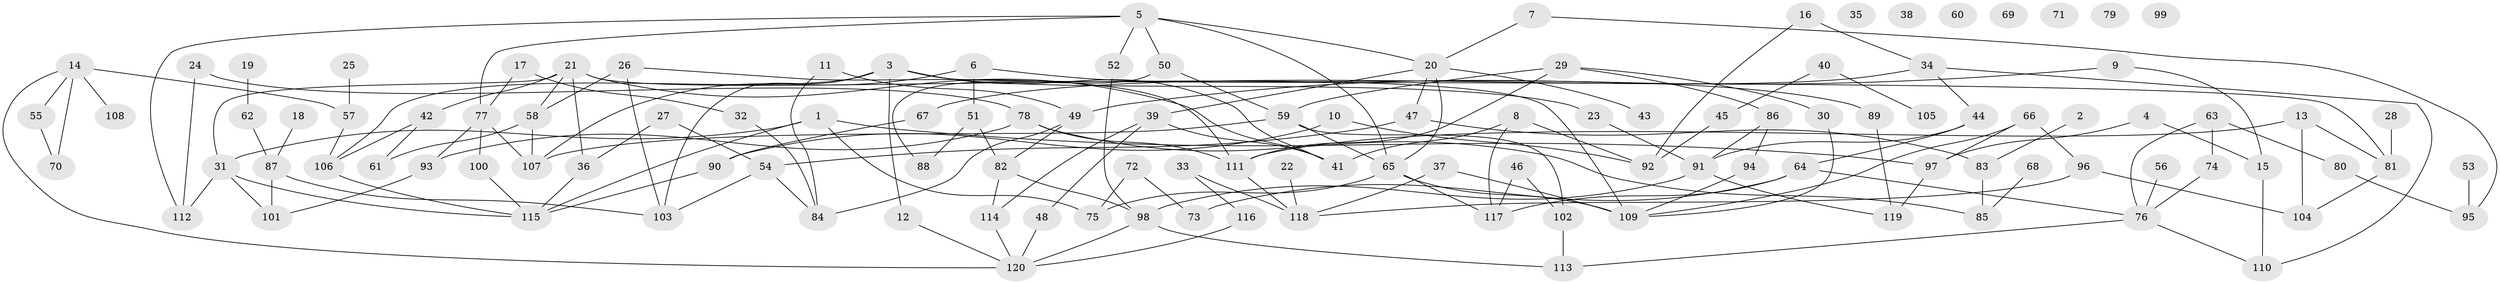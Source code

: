 // coarse degree distribution, {5: 0.10256410256410256, 1: 0.10256410256410256, 6: 0.11538461538461539, 4: 0.16666666666666666, 2: 0.1794871794871795, 3: 0.20512820512820512, 8: 0.01282051282051282, 0: 0.08974358974358974, 7: 0.01282051282051282, 9: 0.01282051282051282}
// Generated by graph-tools (version 1.1) at 2025/41/03/06/25 10:41:19]
// undirected, 120 vertices, 172 edges
graph export_dot {
graph [start="1"]
  node [color=gray90,style=filled];
  1;
  2;
  3;
  4;
  5;
  6;
  7;
  8;
  9;
  10;
  11;
  12;
  13;
  14;
  15;
  16;
  17;
  18;
  19;
  20;
  21;
  22;
  23;
  24;
  25;
  26;
  27;
  28;
  29;
  30;
  31;
  32;
  33;
  34;
  35;
  36;
  37;
  38;
  39;
  40;
  41;
  42;
  43;
  44;
  45;
  46;
  47;
  48;
  49;
  50;
  51;
  52;
  53;
  54;
  55;
  56;
  57;
  58;
  59;
  60;
  61;
  62;
  63;
  64;
  65;
  66;
  67;
  68;
  69;
  70;
  71;
  72;
  73;
  74;
  75;
  76;
  77;
  78;
  79;
  80;
  81;
  82;
  83;
  84;
  85;
  86;
  87;
  88;
  89;
  90;
  91;
  92;
  93;
  94;
  95;
  96;
  97;
  98;
  99;
  100;
  101;
  102;
  103;
  104;
  105;
  106;
  107;
  108;
  109;
  110;
  111;
  112;
  113;
  114;
  115;
  116;
  117;
  118;
  119;
  120;
  1 -- 31;
  1 -- 75;
  1 -- 97;
  1 -- 115;
  2 -- 83;
  3 -- 12;
  3 -- 23;
  3 -- 41;
  3 -- 81;
  3 -- 103;
  3 -- 106;
  4 -- 15;
  4 -- 97;
  5 -- 20;
  5 -- 50;
  5 -- 52;
  5 -- 65;
  5 -- 77;
  5 -- 112;
  6 -- 51;
  6 -- 89;
  6 -- 107;
  7 -- 20;
  7 -- 95;
  8 -- 41;
  8 -- 92;
  8 -- 117;
  9 -- 15;
  9 -- 49;
  10 -- 90;
  10 -- 92;
  11 -- 49;
  11 -- 84;
  12 -- 120;
  13 -- 81;
  13 -- 104;
  13 -- 111;
  14 -- 55;
  14 -- 57;
  14 -- 70;
  14 -- 108;
  14 -- 120;
  15 -- 110;
  16 -- 34;
  16 -- 92;
  17 -- 32;
  17 -- 77;
  18 -- 87;
  19 -- 62;
  20 -- 39;
  20 -- 43;
  20 -- 47;
  20 -- 65;
  21 -- 31;
  21 -- 36;
  21 -- 41;
  21 -- 42;
  21 -- 58;
  21 -- 109;
  22 -- 118;
  23 -- 91;
  24 -- 78;
  24 -- 112;
  25 -- 57;
  26 -- 58;
  26 -- 103;
  26 -- 111;
  27 -- 36;
  27 -- 54;
  28 -- 81;
  29 -- 30;
  29 -- 59;
  29 -- 86;
  29 -- 111;
  30 -- 109;
  31 -- 101;
  31 -- 112;
  31 -- 115;
  32 -- 84;
  33 -- 116;
  33 -- 118;
  34 -- 44;
  34 -- 67;
  34 -- 110;
  36 -- 115;
  37 -- 109;
  37 -- 118;
  39 -- 41;
  39 -- 48;
  39 -- 114;
  40 -- 45;
  40 -- 105;
  42 -- 61;
  42 -- 106;
  44 -- 64;
  44 -- 91;
  45 -- 92;
  46 -- 102;
  46 -- 117;
  47 -- 54;
  47 -- 83;
  48 -- 120;
  49 -- 82;
  49 -- 84;
  50 -- 59;
  50 -- 88;
  51 -- 82;
  51 -- 88;
  52 -- 98;
  53 -- 95;
  54 -- 84;
  54 -- 103;
  55 -- 70;
  56 -- 76;
  57 -- 106;
  58 -- 61;
  58 -- 107;
  59 -- 65;
  59 -- 102;
  59 -- 107;
  62 -- 87;
  63 -- 74;
  63 -- 76;
  63 -- 80;
  64 -- 73;
  64 -- 76;
  64 -- 117;
  65 -- 75;
  65 -- 109;
  65 -- 117;
  66 -- 96;
  66 -- 97;
  66 -- 109;
  67 -- 90;
  68 -- 85;
  72 -- 73;
  72 -- 75;
  74 -- 76;
  76 -- 110;
  76 -- 113;
  77 -- 93;
  77 -- 100;
  77 -- 107;
  78 -- 85;
  78 -- 93;
  78 -- 111;
  80 -- 95;
  81 -- 104;
  82 -- 98;
  82 -- 114;
  83 -- 85;
  86 -- 91;
  86 -- 94;
  87 -- 101;
  87 -- 103;
  89 -- 119;
  90 -- 115;
  91 -- 98;
  91 -- 119;
  93 -- 101;
  94 -- 109;
  96 -- 104;
  96 -- 118;
  97 -- 119;
  98 -- 113;
  98 -- 120;
  100 -- 115;
  102 -- 113;
  106 -- 115;
  111 -- 118;
  114 -- 120;
  116 -- 120;
}

